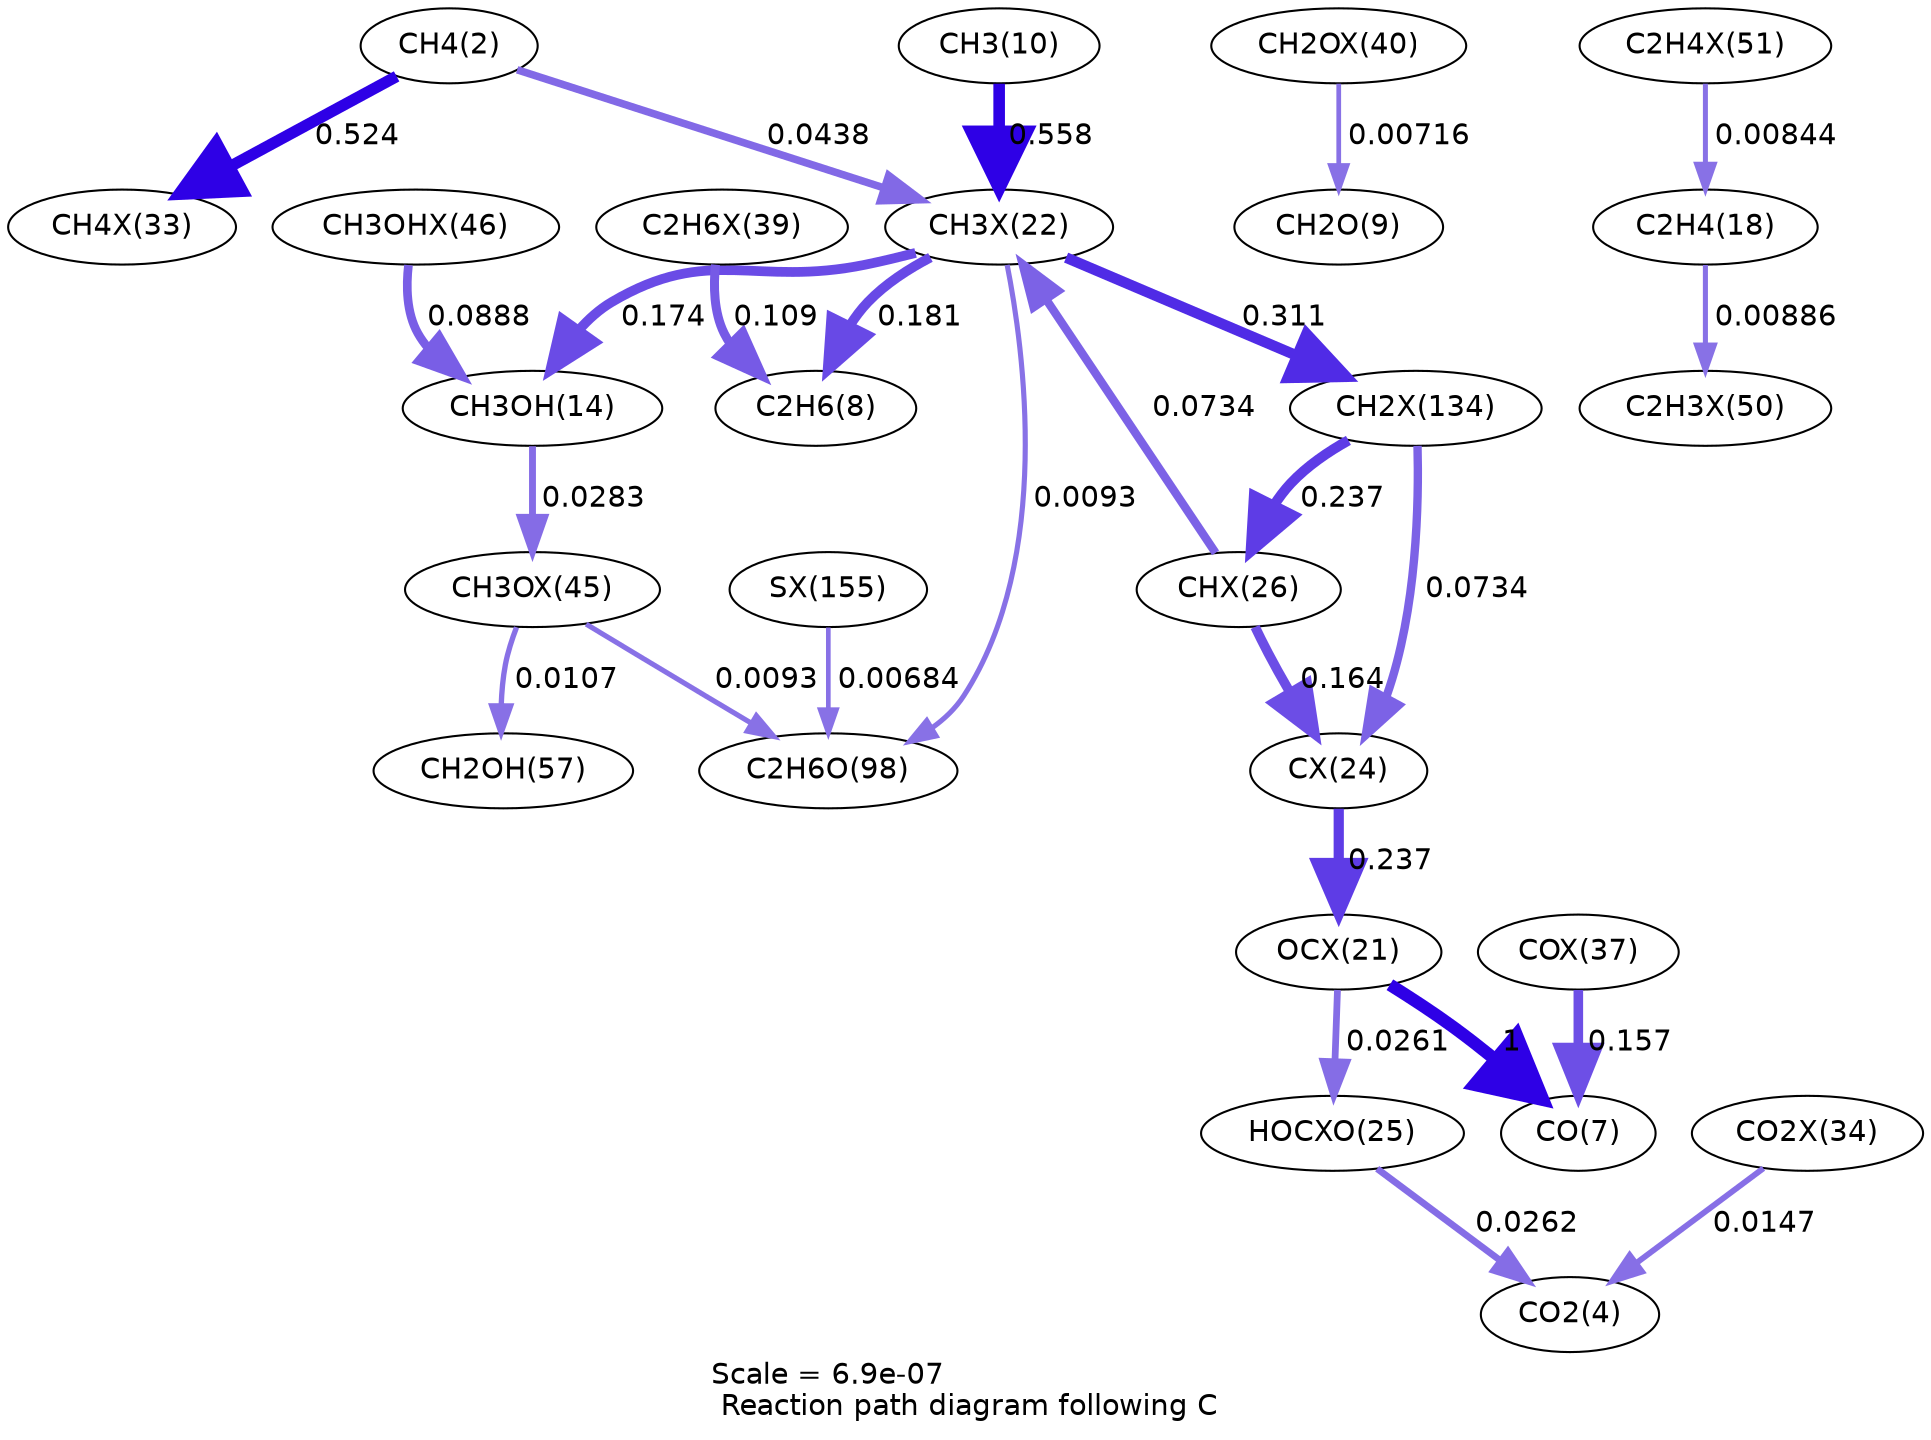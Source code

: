 digraph reaction_paths {
center=1;
s4 -> s48[fontname="Helvetica", penwidth=5.51, arrowsize=2.76, color="0.7, 1.02, 0.9"
, label=" 0.524"];
s4 -> s42[fontname="Helvetica", penwidth=3.64, arrowsize=1.82, color="0.7, 0.544, 0.9"
, label=" 0.0438"];
s42 -> s10[fontname="Helvetica", penwidth=4.71, arrowsize=2.35, color="0.7, 0.681, 0.9"
, label=" 0.181"];
s54 -> s10[fontname="Helvetica", penwidth=4.33, arrowsize=2.16, color="0.7, 0.609, 0.9"
, label=" 0.109"];
s12 -> s42[fontname="Helvetica", penwidth=5.56, arrowsize=2.78, color="0.7, 1.06, 0.9"
, label=" 0.558"];
s42 -> s16[fontname="Helvetica", penwidth=4.68, arrowsize=2.34, color="0.7, 0.674, 0.9"
, label=" 0.174"];
s42 -> s67[fontname="Helvetica", penwidth=5.12, arrowsize=2.56, color="0.7, 0.811, 0.9"
, label=" 0.311"];
s46 -> s42[fontname="Helvetica", penwidth=4.03, arrowsize=2.01, color="0.7, 0.573, 0.9"
, label=" 0.0734"];
s42 -> s26[fontname="Helvetica", penwidth=2.47, arrowsize=1.23, color="0.7, 0.509, 0.9"
, label=" 0.0093"];
s61 -> s16[fontname="Helvetica", penwidth=4.17, arrowsize=2.09, color="0.7, 0.589, 0.9"
, label=" 0.0888"];
s16 -> s60[fontname="Helvetica", penwidth=3.31, arrowsize=1.65, color="0.7, 0.528, 0.9"
, label=" 0.0283"];
s67 -> s46[fontname="Helvetica", penwidth=4.91, arrowsize=2.46, color="0.7, 0.737, 0.9"
, label=" 0.237"];
s67 -> s44[fontname="Helvetica", penwidth=4.03, arrowsize=2.01, color="0.7, 0.573, 0.9"
, label=" 0.0734"];
s46 -> s44[fontname="Helvetica", penwidth=4.63, arrowsize=2.32, color="0.7, 0.664, 0.9"
, label=" 0.164"];
s60 -> s26[fontname="Helvetica", penwidth=2.47, arrowsize=1.23, color="0.7, 0.509, 0.9"
, label=" 0.0093"];
s60 -> s22[fontname="Helvetica", penwidth=2.57, arrowsize=1.29, color="0.7, 0.511, 0.9"
, label=" 0.0107"];
s75 -> s26[fontname="Helvetica", penwidth=2.24, arrowsize=1.12, color="0.7, 0.507, 0.9"
, label=" 0.00684"];
s55 -> s11[fontname="Helvetica", penwidth=2.27, arrowsize=1.14, color="0.7, 0.507, 0.9"
, label=" 0.00716"];
s44 -> s41[fontname="Helvetica", penwidth=4.91, arrowsize=2.46, color="0.7, 0.737, 0.9"
, label=" 0.237"];
s41 -> s9[fontname="Helvetica", penwidth=6, arrowsize=3, color="0.7, 1.5, 0.9"
, label=" 1"];
s52 -> s9[fontname="Helvetica", penwidth=4.6, arrowsize=2.3, color="0.7, 0.657, 0.9"
, label=" 0.157"];
s41 -> s45[fontname="Helvetica", penwidth=3.25, arrowsize=1.62, color="0.7, 0.526, 0.9"
, label=" 0.0261"];
s45 -> s6[fontname="Helvetica", penwidth=3.25, arrowsize=1.62, color="0.7, 0.526, 0.9"
, label=" 0.0262"];
s49 -> s6[fontname="Helvetica", penwidth=2.81, arrowsize=1.41, color="0.7, 0.515, 0.9"
, label=" 0.0147"];
s66 -> s20[fontname="Helvetica", penwidth=2.4, arrowsize=1.2, color="0.7, 0.508, 0.9"
, label=" 0.00844"];
s20 -> s65[fontname="Helvetica", penwidth=2.43, arrowsize=1.22, color="0.7, 0.509, 0.9"
, label=" 0.00886"];
s4 [ fontname="Helvetica", label="CH4(2)"];
s6 [ fontname="Helvetica", label="CO2(4)"];
s9 [ fontname="Helvetica", label="CO(7)"];
s10 [ fontname="Helvetica", label="C2H6(8)"];
s11 [ fontname="Helvetica", label="CH2O(9)"];
s12 [ fontname="Helvetica", label="CH3(10)"];
s16 [ fontname="Helvetica", label="CH3OH(14)"];
s20 [ fontname="Helvetica", label="C2H4(18)"];
s22 [ fontname="Helvetica", label="CH2OH(57)"];
s26 [ fontname="Helvetica", label="C2H6O(98)"];
s41 [ fontname="Helvetica", label="OCX(21)"];
s42 [ fontname="Helvetica", label="CH3X(22)"];
s44 [ fontname="Helvetica", label="CX(24)"];
s45 [ fontname="Helvetica", label="HOCXO(25)"];
s46 [ fontname="Helvetica", label="CHX(26)"];
s48 [ fontname="Helvetica", label="CH4X(33)"];
s49 [ fontname="Helvetica", label="CO2X(34)"];
s52 [ fontname="Helvetica", label="COX(37)"];
s54 [ fontname="Helvetica", label="C2H6X(39)"];
s55 [ fontname="Helvetica", label="CH2OX(40)"];
s60 [ fontname="Helvetica", label="CH3OX(45)"];
s61 [ fontname="Helvetica", label="CH3OHX(46)"];
s65 [ fontname="Helvetica", label="C2H3X(50)"];
s66 [ fontname="Helvetica", label="C2H4X(51)"];
s67 [ fontname="Helvetica", label="CH2X(134)"];
s75 [ fontname="Helvetica", label="SX(155)"];
 label = "Scale = 6.9e-07\l Reaction path diagram following C";
 fontname = "Helvetica";
}
